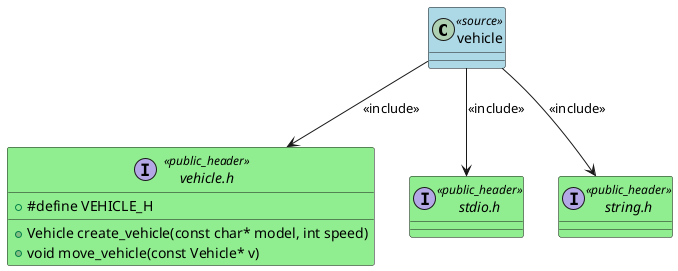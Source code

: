 @startuml CLS: vehicle

class "vehicle" as VEHICLE_C <<source>> #LightBlue
{
}

interface "vehicle.h" as VEHICLE_H <<public_header>> #LightGreen
{
    + #define VEHICLE_H
    + Vehicle create_vehicle(const char* model, int speed)
    + void move_vehicle(const Vehicle* v)
}

VEHICLE_C --> VEHICLE_H : <<include>>

interface "stdio.h" as STDIO_H <<public_header>> #LightGreen
{
}

VEHICLE_C --> STDIO_H : <<include>>

interface "string.h" as STRING_H <<public_header>> #LightGreen
{
}

VEHICLE_C --> STRING_H : <<include>>


@enduml